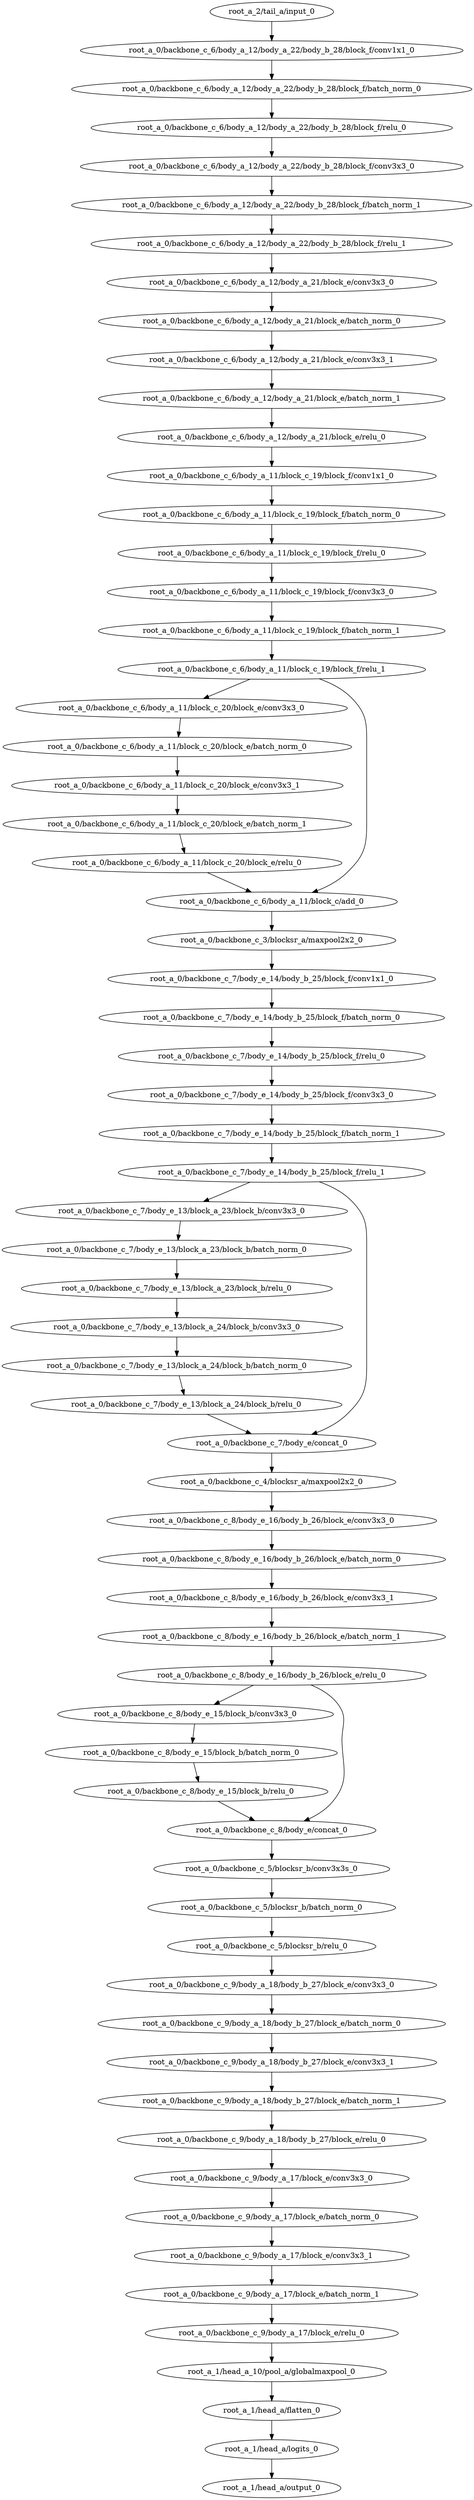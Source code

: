digraph root_a {
	"root_a_2/tail_a/input_0"
	"root_a_0/backbone_c_6/body_a_12/body_a_22/body_b_28/block_f/conv1x1_0"
	"root_a_0/backbone_c_6/body_a_12/body_a_22/body_b_28/block_f/batch_norm_0"
	"root_a_0/backbone_c_6/body_a_12/body_a_22/body_b_28/block_f/relu_0"
	"root_a_0/backbone_c_6/body_a_12/body_a_22/body_b_28/block_f/conv3x3_0"
	"root_a_0/backbone_c_6/body_a_12/body_a_22/body_b_28/block_f/batch_norm_1"
	"root_a_0/backbone_c_6/body_a_12/body_a_22/body_b_28/block_f/relu_1"
	"root_a_0/backbone_c_6/body_a_12/body_a_21/block_e/conv3x3_0"
	"root_a_0/backbone_c_6/body_a_12/body_a_21/block_e/batch_norm_0"
	"root_a_0/backbone_c_6/body_a_12/body_a_21/block_e/conv3x3_1"
	"root_a_0/backbone_c_6/body_a_12/body_a_21/block_e/batch_norm_1"
	"root_a_0/backbone_c_6/body_a_12/body_a_21/block_e/relu_0"
	"root_a_0/backbone_c_6/body_a_11/block_c_19/block_f/conv1x1_0"
	"root_a_0/backbone_c_6/body_a_11/block_c_19/block_f/batch_norm_0"
	"root_a_0/backbone_c_6/body_a_11/block_c_19/block_f/relu_0"
	"root_a_0/backbone_c_6/body_a_11/block_c_19/block_f/conv3x3_0"
	"root_a_0/backbone_c_6/body_a_11/block_c_19/block_f/batch_norm_1"
	"root_a_0/backbone_c_6/body_a_11/block_c_19/block_f/relu_1"
	"root_a_0/backbone_c_6/body_a_11/block_c_20/block_e/conv3x3_0"
	"root_a_0/backbone_c_6/body_a_11/block_c_20/block_e/batch_norm_0"
	"root_a_0/backbone_c_6/body_a_11/block_c_20/block_e/conv3x3_1"
	"root_a_0/backbone_c_6/body_a_11/block_c_20/block_e/batch_norm_1"
	"root_a_0/backbone_c_6/body_a_11/block_c_20/block_e/relu_0"
	"root_a_0/backbone_c_6/body_a_11/block_c/add_0"
	"root_a_0/backbone_c_3/blocksr_a/maxpool2x2_0"
	"root_a_0/backbone_c_7/body_e_14/body_b_25/block_f/conv1x1_0"
	"root_a_0/backbone_c_7/body_e_14/body_b_25/block_f/batch_norm_0"
	"root_a_0/backbone_c_7/body_e_14/body_b_25/block_f/relu_0"
	"root_a_0/backbone_c_7/body_e_14/body_b_25/block_f/conv3x3_0"
	"root_a_0/backbone_c_7/body_e_14/body_b_25/block_f/batch_norm_1"
	"root_a_0/backbone_c_7/body_e_14/body_b_25/block_f/relu_1"
	"root_a_0/backbone_c_7/body_e_13/block_a_23/block_b/conv3x3_0"
	"root_a_0/backbone_c_7/body_e_13/block_a_23/block_b/batch_norm_0"
	"root_a_0/backbone_c_7/body_e_13/block_a_23/block_b/relu_0"
	"root_a_0/backbone_c_7/body_e_13/block_a_24/block_b/conv3x3_0"
	"root_a_0/backbone_c_7/body_e_13/block_a_24/block_b/batch_norm_0"
	"root_a_0/backbone_c_7/body_e_13/block_a_24/block_b/relu_0"
	"root_a_0/backbone_c_7/body_e/concat_0"
	"root_a_0/backbone_c_4/blocksr_a/maxpool2x2_0"
	"root_a_0/backbone_c_8/body_e_16/body_b_26/block_e/conv3x3_0"
	"root_a_0/backbone_c_8/body_e_16/body_b_26/block_e/batch_norm_0"
	"root_a_0/backbone_c_8/body_e_16/body_b_26/block_e/conv3x3_1"
	"root_a_0/backbone_c_8/body_e_16/body_b_26/block_e/batch_norm_1"
	"root_a_0/backbone_c_8/body_e_16/body_b_26/block_e/relu_0"
	"root_a_0/backbone_c_8/body_e_15/block_b/conv3x3_0"
	"root_a_0/backbone_c_8/body_e_15/block_b/batch_norm_0"
	"root_a_0/backbone_c_8/body_e_15/block_b/relu_0"
	"root_a_0/backbone_c_8/body_e/concat_0"
	"root_a_0/backbone_c_5/blocksr_b/conv3x3s_0"
	"root_a_0/backbone_c_5/blocksr_b/batch_norm_0"
	"root_a_0/backbone_c_5/blocksr_b/relu_0"
	"root_a_0/backbone_c_9/body_a_18/body_b_27/block_e/conv3x3_0"
	"root_a_0/backbone_c_9/body_a_18/body_b_27/block_e/batch_norm_0"
	"root_a_0/backbone_c_9/body_a_18/body_b_27/block_e/conv3x3_1"
	"root_a_0/backbone_c_9/body_a_18/body_b_27/block_e/batch_norm_1"
	"root_a_0/backbone_c_9/body_a_18/body_b_27/block_e/relu_0"
	"root_a_0/backbone_c_9/body_a_17/block_e/conv3x3_0"
	"root_a_0/backbone_c_9/body_a_17/block_e/batch_norm_0"
	"root_a_0/backbone_c_9/body_a_17/block_e/conv3x3_1"
	"root_a_0/backbone_c_9/body_a_17/block_e/batch_norm_1"
	"root_a_0/backbone_c_9/body_a_17/block_e/relu_0"
	"root_a_1/head_a_10/pool_a/globalmaxpool_0"
	"root_a_1/head_a/flatten_0"
	"root_a_1/head_a/logits_0"
	"root_a_1/head_a/output_0"

	"root_a_2/tail_a/input_0" -> "root_a_0/backbone_c_6/body_a_12/body_a_22/body_b_28/block_f/conv1x1_0"
	"root_a_0/backbone_c_6/body_a_12/body_a_22/body_b_28/block_f/conv1x1_0" -> "root_a_0/backbone_c_6/body_a_12/body_a_22/body_b_28/block_f/batch_norm_0"
	"root_a_0/backbone_c_6/body_a_12/body_a_22/body_b_28/block_f/batch_norm_0" -> "root_a_0/backbone_c_6/body_a_12/body_a_22/body_b_28/block_f/relu_0"
	"root_a_0/backbone_c_6/body_a_12/body_a_22/body_b_28/block_f/relu_0" -> "root_a_0/backbone_c_6/body_a_12/body_a_22/body_b_28/block_f/conv3x3_0"
	"root_a_0/backbone_c_6/body_a_12/body_a_22/body_b_28/block_f/conv3x3_0" -> "root_a_0/backbone_c_6/body_a_12/body_a_22/body_b_28/block_f/batch_norm_1"
	"root_a_0/backbone_c_6/body_a_12/body_a_22/body_b_28/block_f/batch_norm_1" -> "root_a_0/backbone_c_6/body_a_12/body_a_22/body_b_28/block_f/relu_1"
	"root_a_0/backbone_c_6/body_a_12/body_a_22/body_b_28/block_f/relu_1" -> "root_a_0/backbone_c_6/body_a_12/body_a_21/block_e/conv3x3_0"
	"root_a_0/backbone_c_6/body_a_12/body_a_21/block_e/conv3x3_0" -> "root_a_0/backbone_c_6/body_a_12/body_a_21/block_e/batch_norm_0"
	"root_a_0/backbone_c_6/body_a_12/body_a_21/block_e/batch_norm_0" -> "root_a_0/backbone_c_6/body_a_12/body_a_21/block_e/conv3x3_1"
	"root_a_0/backbone_c_6/body_a_12/body_a_21/block_e/conv3x3_1" -> "root_a_0/backbone_c_6/body_a_12/body_a_21/block_e/batch_norm_1"
	"root_a_0/backbone_c_6/body_a_12/body_a_21/block_e/batch_norm_1" -> "root_a_0/backbone_c_6/body_a_12/body_a_21/block_e/relu_0"
	"root_a_0/backbone_c_6/body_a_12/body_a_21/block_e/relu_0" -> "root_a_0/backbone_c_6/body_a_11/block_c_19/block_f/conv1x1_0"
	"root_a_0/backbone_c_6/body_a_11/block_c_19/block_f/conv1x1_0" -> "root_a_0/backbone_c_6/body_a_11/block_c_19/block_f/batch_norm_0"
	"root_a_0/backbone_c_6/body_a_11/block_c_19/block_f/batch_norm_0" -> "root_a_0/backbone_c_6/body_a_11/block_c_19/block_f/relu_0"
	"root_a_0/backbone_c_6/body_a_11/block_c_19/block_f/relu_0" -> "root_a_0/backbone_c_6/body_a_11/block_c_19/block_f/conv3x3_0"
	"root_a_0/backbone_c_6/body_a_11/block_c_19/block_f/conv3x3_0" -> "root_a_0/backbone_c_6/body_a_11/block_c_19/block_f/batch_norm_1"
	"root_a_0/backbone_c_6/body_a_11/block_c_19/block_f/batch_norm_1" -> "root_a_0/backbone_c_6/body_a_11/block_c_19/block_f/relu_1"
	"root_a_0/backbone_c_6/body_a_11/block_c_19/block_f/relu_1" -> "root_a_0/backbone_c_6/body_a_11/block_c_20/block_e/conv3x3_0"
	"root_a_0/backbone_c_6/body_a_11/block_c_20/block_e/conv3x3_0" -> "root_a_0/backbone_c_6/body_a_11/block_c_20/block_e/batch_norm_0"
	"root_a_0/backbone_c_6/body_a_11/block_c_20/block_e/batch_norm_0" -> "root_a_0/backbone_c_6/body_a_11/block_c_20/block_e/conv3x3_1"
	"root_a_0/backbone_c_6/body_a_11/block_c_20/block_e/conv3x3_1" -> "root_a_0/backbone_c_6/body_a_11/block_c_20/block_e/batch_norm_1"
	"root_a_0/backbone_c_6/body_a_11/block_c_20/block_e/batch_norm_1" -> "root_a_0/backbone_c_6/body_a_11/block_c_20/block_e/relu_0"
	"root_a_0/backbone_c_6/body_a_11/block_c_20/block_e/relu_0" -> "root_a_0/backbone_c_6/body_a_11/block_c/add_0"
	"root_a_0/backbone_c_6/body_a_11/block_c_19/block_f/relu_1" -> "root_a_0/backbone_c_6/body_a_11/block_c/add_0"
	"root_a_0/backbone_c_6/body_a_11/block_c/add_0" -> "root_a_0/backbone_c_3/blocksr_a/maxpool2x2_0"
	"root_a_0/backbone_c_3/blocksr_a/maxpool2x2_0" -> "root_a_0/backbone_c_7/body_e_14/body_b_25/block_f/conv1x1_0"
	"root_a_0/backbone_c_7/body_e_14/body_b_25/block_f/conv1x1_0" -> "root_a_0/backbone_c_7/body_e_14/body_b_25/block_f/batch_norm_0"
	"root_a_0/backbone_c_7/body_e_14/body_b_25/block_f/batch_norm_0" -> "root_a_0/backbone_c_7/body_e_14/body_b_25/block_f/relu_0"
	"root_a_0/backbone_c_7/body_e_14/body_b_25/block_f/relu_0" -> "root_a_0/backbone_c_7/body_e_14/body_b_25/block_f/conv3x3_0"
	"root_a_0/backbone_c_7/body_e_14/body_b_25/block_f/conv3x3_0" -> "root_a_0/backbone_c_7/body_e_14/body_b_25/block_f/batch_norm_1"
	"root_a_0/backbone_c_7/body_e_14/body_b_25/block_f/batch_norm_1" -> "root_a_0/backbone_c_7/body_e_14/body_b_25/block_f/relu_1"
	"root_a_0/backbone_c_7/body_e_14/body_b_25/block_f/relu_1" -> "root_a_0/backbone_c_7/body_e_13/block_a_23/block_b/conv3x3_0"
	"root_a_0/backbone_c_7/body_e_13/block_a_23/block_b/conv3x3_0" -> "root_a_0/backbone_c_7/body_e_13/block_a_23/block_b/batch_norm_0"
	"root_a_0/backbone_c_7/body_e_13/block_a_23/block_b/batch_norm_0" -> "root_a_0/backbone_c_7/body_e_13/block_a_23/block_b/relu_0"
	"root_a_0/backbone_c_7/body_e_13/block_a_23/block_b/relu_0" -> "root_a_0/backbone_c_7/body_e_13/block_a_24/block_b/conv3x3_0"
	"root_a_0/backbone_c_7/body_e_13/block_a_24/block_b/conv3x3_0" -> "root_a_0/backbone_c_7/body_e_13/block_a_24/block_b/batch_norm_0"
	"root_a_0/backbone_c_7/body_e_13/block_a_24/block_b/batch_norm_0" -> "root_a_0/backbone_c_7/body_e_13/block_a_24/block_b/relu_0"
	"root_a_0/backbone_c_7/body_e_14/body_b_25/block_f/relu_1" -> "root_a_0/backbone_c_7/body_e/concat_0"
	"root_a_0/backbone_c_7/body_e_13/block_a_24/block_b/relu_0" -> "root_a_0/backbone_c_7/body_e/concat_0"
	"root_a_0/backbone_c_7/body_e/concat_0" -> "root_a_0/backbone_c_4/blocksr_a/maxpool2x2_0"
	"root_a_0/backbone_c_4/blocksr_a/maxpool2x2_0" -> "root_a_0/backbone_c_8/body_e_16/body_b_26/block_e/conv3x3_0"
	"root_a_0/backbone_c_8/body_e_16/body_b_26/block_e/conv3x3_0" -> "root_a_0/backbone_c_8/body_e_16/body_b_26/block_e/batch_norm_0"
	"root_a_0/backbone_c_8/body_e_16/body_b_26/block_e/batch_norm_0" -> "root_a_0/backbone_c_8/body_e_16/body_b_26/block_e/conv3x3_1"
	"root_a_0/backbone_c_8/body_e_16/body_b_26/block_e/conv3x3_1" -> "root_a_0/backbone_c_8/body_e_16/body_b_26/block_e/batch_norm_1"
	"root_a_0/backbone_c_8/body_e_16/body_b_26/block_e/batch_norm_1" -> "root_a_0/backbone_c_8/body_e_16/body_b_26/block_e/relu_0"
	"root_a_0/backbone_c_8/body_e_16/body_b_26/block_e/relu_0" -> "root_a_0/backbone_c_8/body_e_15/block_b/conv3x3_0"
	"root_a_0/backbone_c_8/body_e_15/block_b/conv3x3_0" -> "root_a_0/backbone_c_8/body_e_15/block_b/batch_norm_0"
	"root_a_0/backbone_c_8/body_e_15/block_b/batch_norm_0" -> "root_a_0/backbone_c_8/body_e_15/block_b/relu_0"
	"root_a_0/backbone_c_8/body_e_16/body_b_26/block_e/relu_0" -> "root_a_0/backbone_c_8/body_e/concat_0"
	"root_a_0/backbone_c_8/body_e_15/block_b/relu_0" -> "root_a_0/backbone_c_8/body_e/concat_0"
	"root_a_0/backbone_c_8/body_e/concat_0" -> "root_a_0/backbone_c_5/blocksr_b/conv3x3s_0"
	"root_a_0/backbone_c_5/blocksr_b/conv3x3s_0" -> "root_a_0/backbone_c_5/blocksr_b/batch_norm_0"
	"root_a_0/backbone_c_5/blocksr_b/batch_norm_0" -> "root_a_0/backbone_c_5/blocksr_b/relu_0"
	"root_a_0/backbone_c_5/blocksr_b/relu_0" -> "root_a_0/backbone_c_9/body_a_18/body_b_27/block_e/conv3x3_0"
	"root_a_0/backbone_c_9/body_a_18/body_b_27/block_e/conv3x3_0" -> "root_a_0/backbone_c_9/body_a_18/body_b_27/block_e/batch_norm_0"
	"root_a_0/backbone_c_9/body_a_18/body_b_27/block_e/batch_norm_0" -> "root_a_0/backbone_c_9/body_a_18/body_b_27/block_e/conv3x3_1"
	"root_a_0/backbone_c_9/body_a_18/body_b_27/block_e/conv3x3_1" -> "root_a_0/backbone_c_9/body_a_18/body_b_27/block_e/batch_norm_1"
	"root_a_0/backbone_c_9/body_a_18/body_b_27/block_e/batch_norm_1" -> "root_a_0/backbone_c_9/body_a_18/body_b_27/block_e/relu_0"
	"root_a_0/backbone_c_9/body_a_18/body_b_27/block_e/relu_0" -> "root_a_0/backbone_c_9/body_a_17/block_e/conv3x3_0"
	"root_a_0/backbone_c_9/body_a_17/block_e/conv3x3_0" -> "root_a_0/backbone_c_9/body_a_17/block_e/batch_norm_0"
	"root_a_0/backbone_c_9/body_a_17/block_e/batch_norm_0" -> "root_a_0/backbone_c_9/body_a_17/block_e/conv3x3_1"
	"root_a_0/backbone_c_9/body_a_17/block_e/conv3x3_1" -> "root_a_0/backbone_c_9/body_a_17/block_e/batch_norm_1"
	"root_a_0/backbone_c_9/body_a_17/block_e/batch_norm_1" -> "root_a_0/backbone_c_9/body_a_17/block_e/relu_0"
	"root_a_0/backbone_c_9/body_a_17/block_e/relu_0" -> "root_a_1/head_a_10/pool_a/globalmaxpool_0"
	"root_a_1/head_a_10/pool_a/globalmaxpool_0" -> "root_a_1/head_a/flatten_0"
	"root_a_1/head_a/flatten_0" -> "root_a_1/head_a/logits_0"
	"root_a_1/head_a/logits_0" -> "root_a_1/head_a/output_0"

}